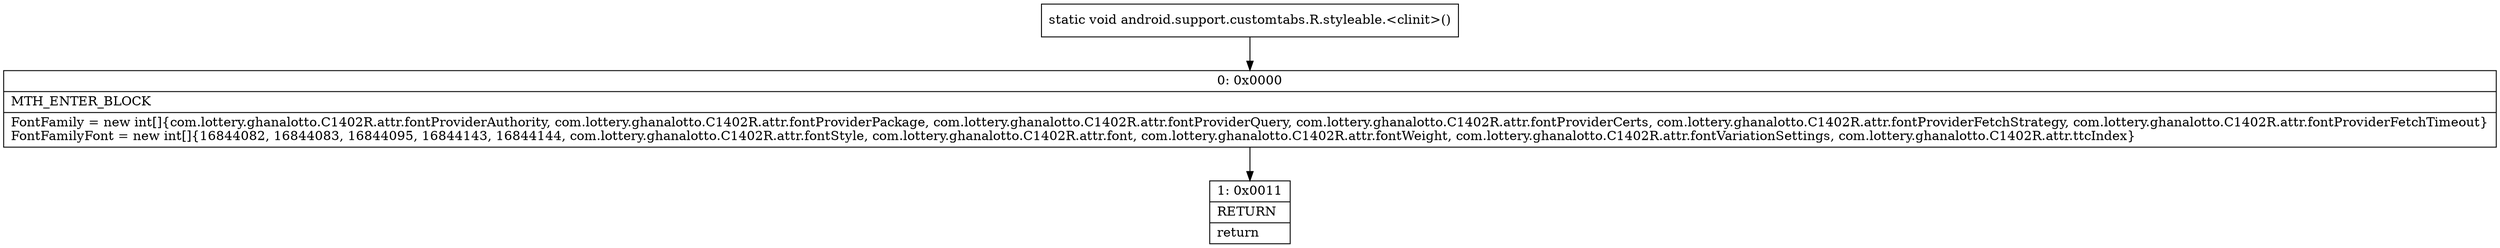 digraph "CFG forandroid.support.customtabs.R.styleable.\<clinit\>()V" {
Node_0 [shape=record,label="{0\:\ 0x0000|MTH_ENTER_BLOCK\l|FontFamily = new int[]\{com.lottery.ghanalotto.C1402R.attr.fontProviderAuthority, com.lottery.ghanalotto.C1402R.attr.fontProviderPackage, com.lottery.ghanalotto.C1402R.attr.fontProviderQuery, com.lottery.ghanalotto.C1402R.attr.fontProviderCerts, com.lottery.ghanalotto.C1402R.attr.fontProviderFetchStrategy, com.lottery.ghanalotto.C1402R.attr.fontProviderFetchTimeout\}\lFontFamilyFont = new int[]\{16844082, 16844083, 16844095, 16844143, 16844144, com.lottery.ghanalotto.C1402R.attr.fontStyle, com.lottery.ghanalotto.C1402R.attr.font, com.lottery.ghanalotto.C1402R.attr.fontWeight, com.lottery.ghanalotto.C1402R.attr.fontVariationSettings, com.lottery.ghanalotto.C1402R.attr.ttcIndex\}\l}"];
Node_1 [shape=record,label="{1\:\ 0x0011|RETURN\l|return\l}"];
MethodNode[shape=record,label="{static void android.support.customtabs.R.styleable.\<clinit\>() }"];
MethodNode -> Node_0;
Node_0 -> Node_1;
}

